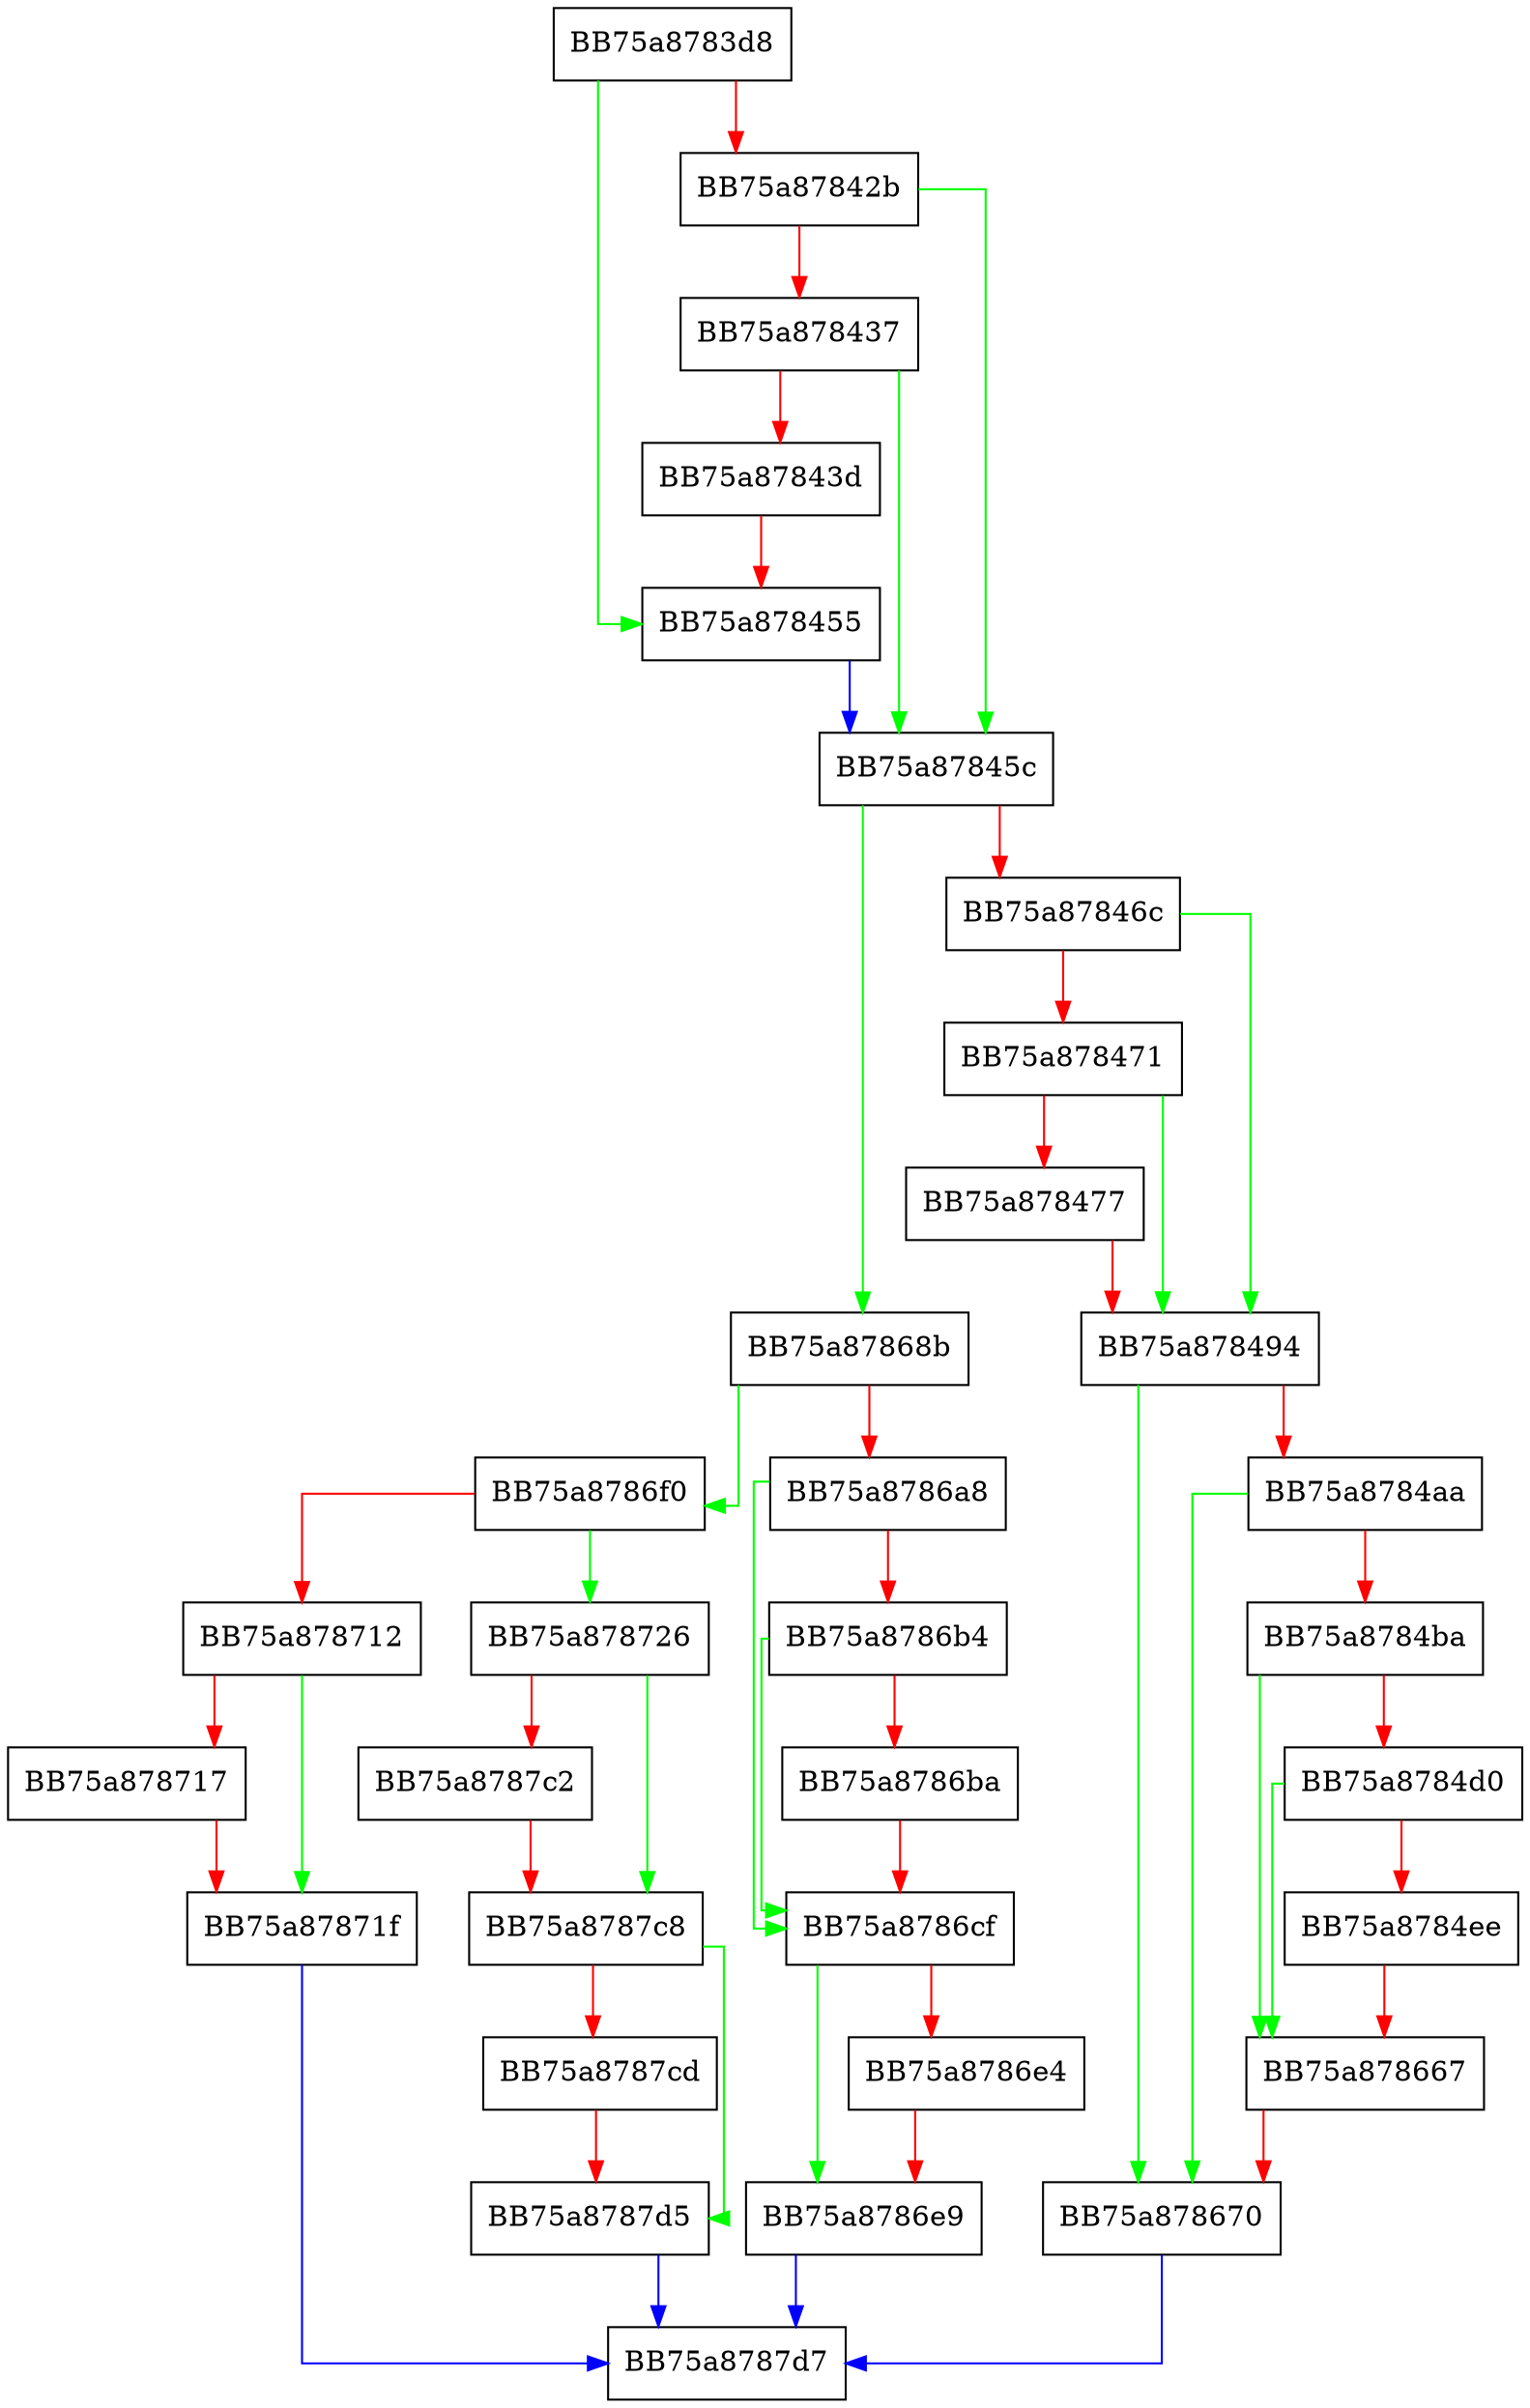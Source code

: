 digraph ScanResourceData {
  node [shape="box"];
  graph [splines=ortho];
  BB75a8783d8 -> BB75a878455 [color="green"];
  BB75a8783d8 -> BB75a87842b [color="red"];
  BB75a87842b -> BB75a87845c [color="green"];
  BB75a87842b -> BB75a878437 [color="red"];
  BB75a878437 -> BB75a87845c [color="green"];
  BB75a878437 -> BB75a87843d [color="red"];
  BB75a87843d -> BB75a878455 [color="red"];
  BB75a878455 -> BB75a87845c [color="blue"];
  BB75a87845c -> BB75a87868b [color="green"];
  BB75a87845c -> BB75a87846c [color="red"];
  BB75a87846c -> BB75a878494 [color="green"];
  BB75a87846c -> BB75a878471 [color="red"];
  BB75a878471 -> BB75a878494 [color="green"];
  BB75a878471 -> BB75a878477 [color="red"];
  BB75a878477 -> BB75a878494 [color="red"];
  BB75a878494 -> BB75a878670 [color="green"];
  BB75a878494 -> BB75a8784aa [color="red"];
  BB75a8784aa -> BB75a878670 [color="green"];
  BB75a8784aa -> BB75a8784ba [color="red"];
  BB75a8784ba -> BB75a878667 [color="green"];
  BB75a8784ba -> BB75a8784d0 [color="red"];
  BB75a8784d0 -> BB75a878667 [color="green"];
  BB75a8784d0 -> BB75a8784ee [color="red"];
  BB75a8784ee -> BB75a878667 [color="red"];
  BB75a878667 -> BB75a878670 [color="red"];
  BB75a878670 -> BB75a8787d7 [color="blue"];
  BB75a87868b -> BB75a8786f0 [color="green"];
  BB75a87868b -> BB75a8786a8 [color="red"];
  BB75a8786a8 -> BB75a8786cf [color="green"];
  BB75a8786a8 -> BB75a8786b4 [color="red"];
  BB75a8786b4 -> BB75a8786cf [color="green"];
  BB75a8786b4 -> BB75a8786ba [color="red"];
  BB75a8786ba -> BB75a8786cf [color="red"];
  BB75a8786cf -> BB75a8786e9 [color="green"];
  BB75a8786cf -> BB75a8786e4 [color="red"];
  BB75a8786e4 -> BB75a8786e9 [color="red"];
  BB75a8786e9 -> BB75a8787d7 [color="blue"];
  BB75a8786f0 -> BB75a878726 [color="green"];
  BB75a8786f0 -> BB75a878712 [color="red"];
  BB75a878712 -> BB75a87871f [color="green"];
  BB75a878712 -> BB75a878717 [color="red"];
  BB75a878717 -> BB75a87871f [color="red"];
  BB75a87871f -> BB75a8787d7 [color="blue"];
  BB75a878726 -> BB75a8787c8 [color="green"];
  BB75a878726 -> BB75a8787c2 [color="red"];
  BB75a8787c2 -> BB75a8787c8 [color="red"];
  BB75a8787c8 -> BB75a8787d5 [color="green"];
  BB75a8787c8 -> BB75a8787cd [color="red"];
  BB75a8787cd -> BB75a8787d5 [color="red"];
  BB75a8787d5 -> BB75a8787d7 [color="blue"];
}